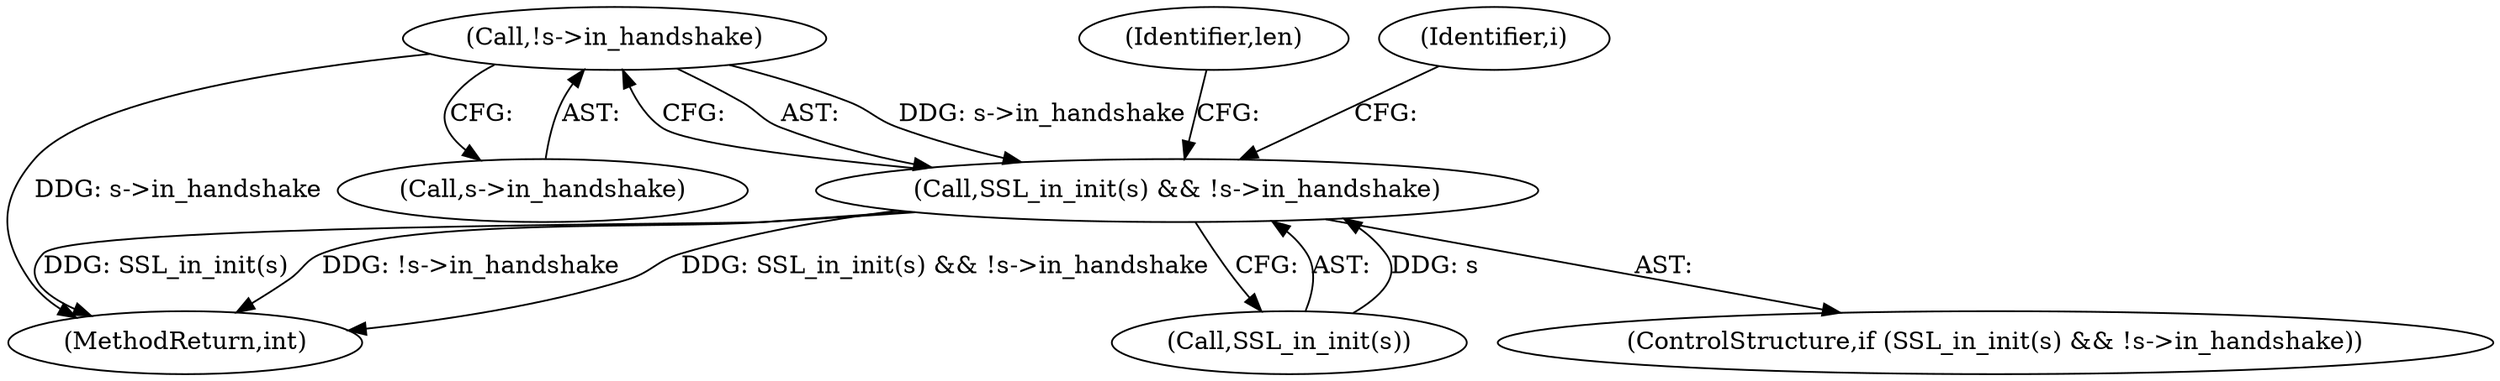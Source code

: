 digraph "0_openssl_77c77f0a1b9f15b869ca3342186dfbedd1119d0e@pointer" {
"1000171" [label="(Call,!s->in_handshake)"];
"1000168" [label="(Call,SSL_in_init(s) && !s->in_handshake)"];
"1000199" [label="(Identifier,len)"];
"1000177" [label="(Identifier,i)"];
"1000845" [label="(MethodReturn,int)"];
"1000168" [label="(Call,SSL_in_init(s) && !s->in_handshake)"];
"1000171" [label="(Call,!s->in_handshake)"];
"1000169" [label="(Call,SSL_in_init(s))"];
"1000167" [label="(ControlStructure,if (SSL_in_init(s) && !s->in_handshake))"];
"1000172" [label="(Call,s->in_handshake)"];
"1000171" -> "1000168"  [label="AST: "];
"1000171" -> "1000172"  [label="CFG: "];
"1000172" -> "1000171"  [label="AST: "];
"1000168" -> "1000171"  [label="CFG: "];
"1000171" -> "1000845"  [label="DDG: s->in_handshake"];
"1000171" -> "1000168"  [label="DDG: s->in_handshake"];
"1000168" -> "1000167"  [label="AST: "];
"1000168" -> "1000169"  [label="CFG: "];
"1000169" -> "1000168"  [label="AST: "];
"1000177" -> "1000168"  [label="CFG: "];
"1000199" -> "1000168"  [label="CFG: "];
"1000168" -> "1000845"  [label="DDG: SSL_in_init(s) && !s->in_handshake"];
"1000168" -> "1000845"  [label="DDG: SSL_in_init(s)"];
"1000168" -> "1000845"  [label="DDG: !s->in_handshake"];
"1000169" -> "1000168"  [label="DDG: s"];
}
